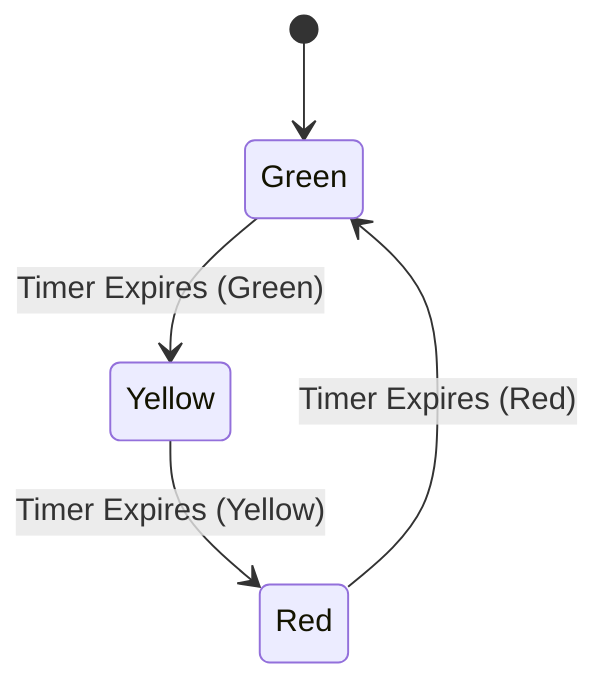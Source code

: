 stateDiagram
[*] --> Green
Green --> Yellow: Timer Expires (Green)
Yellow --> Red: Timer Expires (Yellow)
Red --> Green: Timer Expires (Red)